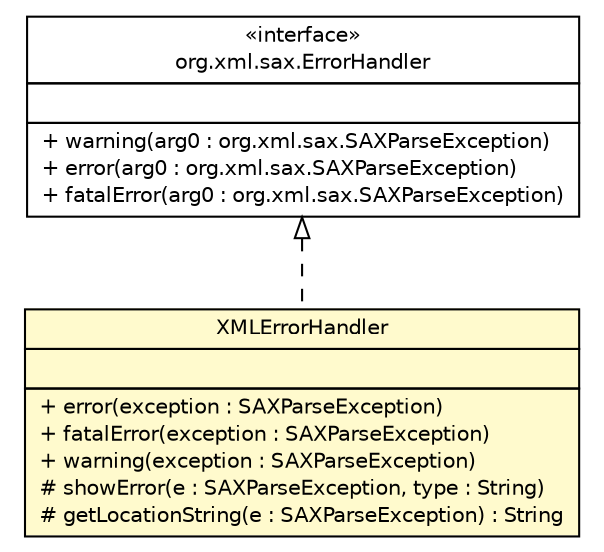 #!/usr/local/bin/dot
#
# Class diagram 
# Generated by UMLGraph version 5.2 (http://www.umlgraph.org/)
#

digraph G {
	edge [fontname="Helvetica",fontsize=10,labelfontname="Helvetica",labelfontsize=10];
	node [fontname="Helvetica",fontsize=10,shape=plaintext];
	nodesep=0.25;
	ranksep=0.5;
	// dip.world.variant.parser.XMLErrorHandler
	c11704 [label=<<table title="dip.world.variant.parser.XMLErrorHandler" border="0" cellborder="1" cellspacing="0" cellpadding="2" port="p" bgcolor="lemonChiffon" href="./XMLErrorHandler.html">
		<tr><td><table border="0" cellspacing="0" cellpadding="1">
<tr><td align="center" balign="center"> XMLErrorHandler </td></tr>
		</table></td></tr>
		<tr><td><table border="0" cellspacing="0" cellpadding="1">
<tr><td align="left" balign="left">  </td></tr>
		</table></td></tr>
		<tr><td><table border="0" cellspacing="0" cellpadding="1">
<tr><td align="left" balign="left"> + error(exception : SAXParseException) </td></tr>
<tr><td align="left" balign="left"> + fatalError(exception : SAXParseException) </td></tr>
<tr><td align="left" balign="left"> + warning(exception : SAXParseException) </td></tr>
<tr><td align="left" balign="left"> # showError(e : SAXParseException, type : String) </td></tr>
<tr><td align="left" balign="left"> # getLocationString(e : SAXParseException) : String </td></tr>
		</table></td></tr>
		</table>>, fontname="Helvetica", fontcolor="black", fontsize=10.0];
	//dip.world.variant.parser.XMLErrorHandler implements org.xml.sax.ErrorHandler
	c11707:p -> c11704:p [dir=back,arrowtail=empty,style=dashed];
	// org.xml.sax.ErrorHandler
	c11707 [label=<<table title="org.xml.sax.ErrorHandler" border="0" cellborder="1" cellspacing="0" cellpadding="2" port="p" href="http://java.sun.com/j2se/1.4.2/docs/api/org/xml/sax/ErrorHandler.html">
		<tr><td><table border="0" cellspacing="0" cellpadding="1">
<tr><td align="center" balign="center"> &#171;interface&#187; </td></tr>
<tr><td align="center" balign="center"> org.xml.sax.ErrorHandler </td></tr>
		</table></td></tr>
		<tr><td><table border="0" cellspacing="0" cellpadding="1">
<tr><td align="left" balign="left">  </td></tr>
		</table></td></tr>
		<tr><td><table border="0" cellspacing="0" cellpadding="1">
<tr><td align="left" balign="left"> + warning(arg0 : org.xml.sax.SAXParseException) </td></tr>
<tr><td align="left" balign="left"> + error(arg0 : org.xml.sax.SAXParseException) </td></tr>
<tr><td align="left" balign="left"> + fatalError(arg0 : org.xml.sax.SAXParseException) </td></tr>
		</table></td></tr>
		</table>>, fontname="Helvetica", fontcolor="black", fontsize=10.0];
}

